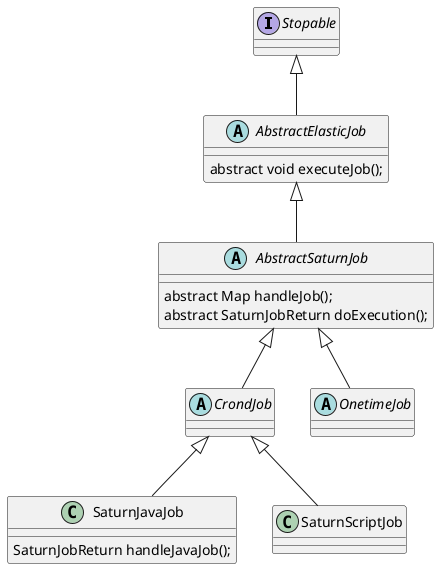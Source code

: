 @startuml
interface Stopable {
}
abstract class AbstractElasticJob {
	abstract void executeJob();
}
abstract class AbstractSaturnJob {
    abstract Map handleJob();
    abstract SaturnJobReturn doExecution();
}
abstract class CrondJob {
}
abstract class OnetimeJob {
}
class SaturnJavaJob {
    SaturnJobReturn handleJavaJob();
}
class SaturnScriptJob {
}


Stopable  <|--  AbstractElasticJob
AbstractElasticJob  <|--  AbstractSaturnJob
AbstractSaturnJob  <|--  CrondJob
AbstractSaturnJob  <|--  OnetimeJob
CrondJob  <|--  SaturnJavaJob
CrondJob  <|--  SaturnScriptJob

@enduml